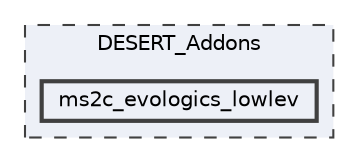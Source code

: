 digraph "ms2c_evologics_lowlev"
{
 // LATEX_PDF_SIZE
  bgcolor="transparent";
  edge [fontname=Helvetica,fontsize=10,labelfontname=Helvetica,labelfontsize=10];
  node [fontname=Helvetica,fontsize=10,shape=box,height=0.2,width=0.4];
  compound=true
  subgraph clusterdir_08adb9e4b94062c0b7143ffffbc6188b {
    graph [ bgcolor="#edf0f7", pencolor="grey25", label="DESERT_Addons", fontname=Helvetica,fontsize=10 style="filled,dashed", URL="dir_08adb9e4b94062c0b7143ffffbc6188b.html",tooltip=""]
  dir_b481f4b474392db144b5168bc3bc04f0 [label="ms2c_evologics_lowlev", fillcolor="#edf0f7", color="grey25", style="filled,bold", URL="dir_b481f4b474392db144b5168bc3bc04f0.html",tooltip=""];
  }
}
